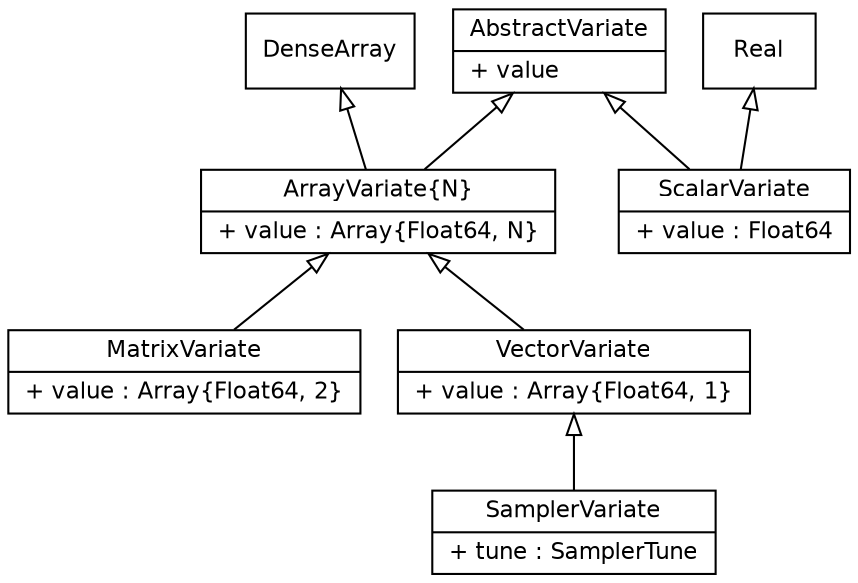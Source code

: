 digraph Variate {
    fontname = "Helvetica"
    fontsize = 11

    node [fontname = "Helvetica", fontsize = 11, shape = record]

    edge [fontname = "Helvetica", fontsize = 11, dir = back, arrowtail = empty]

    AbstractVariate [label = "{AbstractVariate|+ value\l}"]

    ArrayVariate [label = "{ArrayVariate\{N\}|+ value : Array\{Float64, N\}\l}"]

    DenseArray [label = "{DenseArray}"]

    MatrixVariate [label = "{MatrixVariate|+ value : Array\{Float64, 2\}\l}"]

    Real [label = "{Real}"]

    SamplerVariate [label = "{SamplerVariate|+ tune : SamplerTune\l}"]

    ScalarVariate [label = "{ScalarVariate|+ value : Float64\l}"]

    VectorVariate [label = "{VectorVariate|+ value : Array\{Float64, 1\}\l}"]

    AbstractVariate -> ArrayVariate
    AbstractVariate -> ScalarVariate
    ArrayVariate -> MatrixVariate
    ArrayVariate -> VectorVariate
    DenseArray -> ArrayVariate
    Real -> ScalarVariate
    VectorVariate -> SamplerVariate

}
